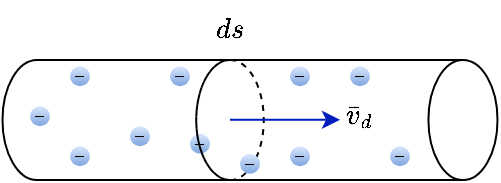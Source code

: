 <mxfile version="24.7.17">
  <diagram name="Pagina-1" id="dsAorsU7TUws1y3TOcJ_">
    <mxGraphModel dx="473" dy="274" grid="1" gridSize="10" guides="1" tooltips="1" connect="1" arrows="1" fold="1" page="1" pageScale="1" pageWidth="827" pageHeight="1169" math="1" shadow="0">
      <root>
        <mxCell id="0" />
        <mxCell id="1" parent="0" />
        <mxCell id="V4XHOsPyzwp_EnAE9oL1-1" value="" style="shape=cylinder3;whiteSpace=wrap;html=1;boundedLbl=1;backgroundOutline=1;size=17.264;rotation=90;fillColor=none;" vertex="1" parent="1">
          <mxGeometry x="370" y="286.25" width="60" height="247.5" as="geometry" />
        </mxCell>
        <mxCell id="V4XHOsPyzwp_EnAE9oL1-4" value="\(ds\)" style="text;html=1;align=center;verticalAlign=middle;whiteSpace=wrap;rounded=0;" vertex="1" parent="1">
          <mxGeometry x="360" y="350" width="60" height="30" as="geometry" />
        </mxCell>
        <mxCell id="V4XHOsPyzwp_EnAE9oL1-6" value="\(\bar v_d\)" style="text;html=1;align=center;verticalAlign=middle;whiteSpace=wrap;rounded=0;" vertex="1" parent="1">
          <mxGeometry x="440" y="393.12" width="30" height="30" as="geometry" />
        </mxCell>
        <mxCell id="V4XHOsPyzwp_EnAE9oL1-7" value="\(-\)" style="ellipse;whiteSpace=wrap;html=1;aspect=fixed;fontSize=6;fillColor=#dae8fc;gradientColor=#7ea6e0;strokeColor=none;" vertex="1" parent="1">
          <mxGeometry x="310" y="383.12" width="10" height="10" as="geometry" />
        </mxCell>
        <mxCell id="V4XHOsPyzwp_EnAE9oL1-8" value="\(-\)" style="ellipse;whiteSpace=wrap;html=1;aspect=fixed;fontSize=6;fillColor=#dae8fc;gradientColor=#7ea6e0;strokeColor=none;" vertex="1" parent="1">
          <mxGeometry x="310" y="423.12" width="10" height="10" as="geometry" />
        </mxCell>
        <mxCell id="V4XHOsPyzwp_EnAE9oL1-9" value="\(-\)" style="ellipse;whiteSpace=wrap;html=1;aspect=fixed;fontSize=6;fillColor=#dae8fc;gradientColor=#7ea6e0;strokeColor=none;" vertex="1" parent="1">
          <mxGeometry x="290" y="403.12" width="10" height="10" as="geometry" />
        </mxCell>
        <mxCell id="V4XHOsPyzwp_EnAE9oL1-10" value="\(-\)" style="ellipse;whiteSpace=wrap;html=1;aspect=fixed;fontSize=6;fillColor=#dae8fc;gradientColor=#7ea6e0;strokeColor=none;" vertex="1" parent="1">
          <mxGeometry x="340" y="413.12" width="10" height="10" as="geometry" />
        </mxCell>
        <mxCell id="V4XHOsPyzwp_EnAE9oL1-11" value="\(-\)" style="ellipse;whiteSpace=wrap;html=1;aspect=fixed;fontSize=6;fillColor=#dae8fc;gradientColor=#7ea6e0;strokeColor=none;" vertex="1" parent="1">
          <mxGeometry x="360" y="383.12" width="10" height="10" as="geometry" />
        </mxCell>
        <mxCell id="V4XHOsPyzwp_EnAE9oL1-12" value="\(-\)" style="ellipse;whiteSpace=wrap;html=1;aspect=fixed;fontSize=6;fillColor=#dae8fc;gradientColor=#7ea6e0;strokeColor=none;" vertex="1" parent="1">
          <mxGeometry x="420" y="383.12" width="10" height="10" as="geometry" />
        </mxCell>
        <mxCell id="V4XHOsPyzwp_EnAE9oL1-13" value="\(-\)" style="ellipse;whiteSpace=wrap;html=1;aspect=fixed;fontSize=6;fillColor=#dae8fc;gradientColor=#7ea6e0;strokeColor=none;" vertex="1" parent="1">
          <mxGeometry x="420" y="423.12" width="10" height="10" as="geometry" />
        </mxCell>
        <mxCell id="V4XHOsPyzwp_EnAE9oL1-14" value="\(-\)" style="ellipse;whiteSpace=wrap;html=1;aspect=fixed;fontSize=6;fillColor=#dae8fc;gradientColor=#7ea6e0;strokeColor=none;" vertex="1" parent="1">
          <mxGeometry x="450" y="383.12" width="10" height="10" as="geometry" />
        </mxCell>
        <mxCell id="V4XHOsPyzwp_EnAE9oL1-15" value="\(-\)" style="ellipse;whiteSpace=wrap;html=1;aspect=fixed;fontSize=6;fillColor=#dae8fc;gradientColor=#7ea6e0;strokeColor=none;" vertex="1" parent="1">
          <mxGeometry x="470" y="423.12" width="10" height="10" as="geometry" />
        </mxCell>
        <mxCell id="V4XHOsPyzwp_EnAE9oL1-17" value="\(-\)" style="ellipse;whiteSpace=wrap;html=1;aspect=fixed;fontSize=6;fillColor=#dae8fc;gradientColor=#7ea6e0;strokeColor=none;" vertex="1" parent="1">
          <mxGeometry x="370" y="416.87" width="10" height="10" as="geometry" />
        </mxCell>
        <mxCell id="V4XHOsPyzwp_EnAE9oL1-18" value="" style="shape=cylinder3;whiteSpace=wrap;html=1;boundedLbl=1;backgroundOutline=1;size=17.264;rotation=90;fillColor=none;dashed=1;" vertex="1" parent="1">
          <mxGeometry x="360" y="393.12" width="60" height="33.75" as="geometry" />
        </mxCell>
        <mxCell id="V4XHOsPyzwp_EnAE9oL1-19" value="" style="endArrow=classic;html=1;rounded=0;fillColor=#0050ef;strokeColor=#001DBC;" edge="1" parent="1">
          <mxGeometry width="50" height="50" relative="1" as="geometry">
            <mxPoint x="390" y="409.9" as="sourcePoint" />
            <mxPoint x="445" y="409.9" as="targetPoint" />
          </mxGeometry>
        </mxCell>
        <mxCell id="V4XHOsPyzwp_EnAE9oL1-20" value="\(-\)" style="ellipse;whiteSpace=wrap;html=1;aspect=fixed;fontSize=6;fillColor=#dae8fc;gradientColor=#7ea6e0;strokeColor=none;" vertex="1" parent="1">
          <mxGeometry x="395" y="426.87" width="10" height="10" as="geometry" />
        </mxCell>
      </root>
    </mxGraphModel>
  </diagram>
</mxfile>
